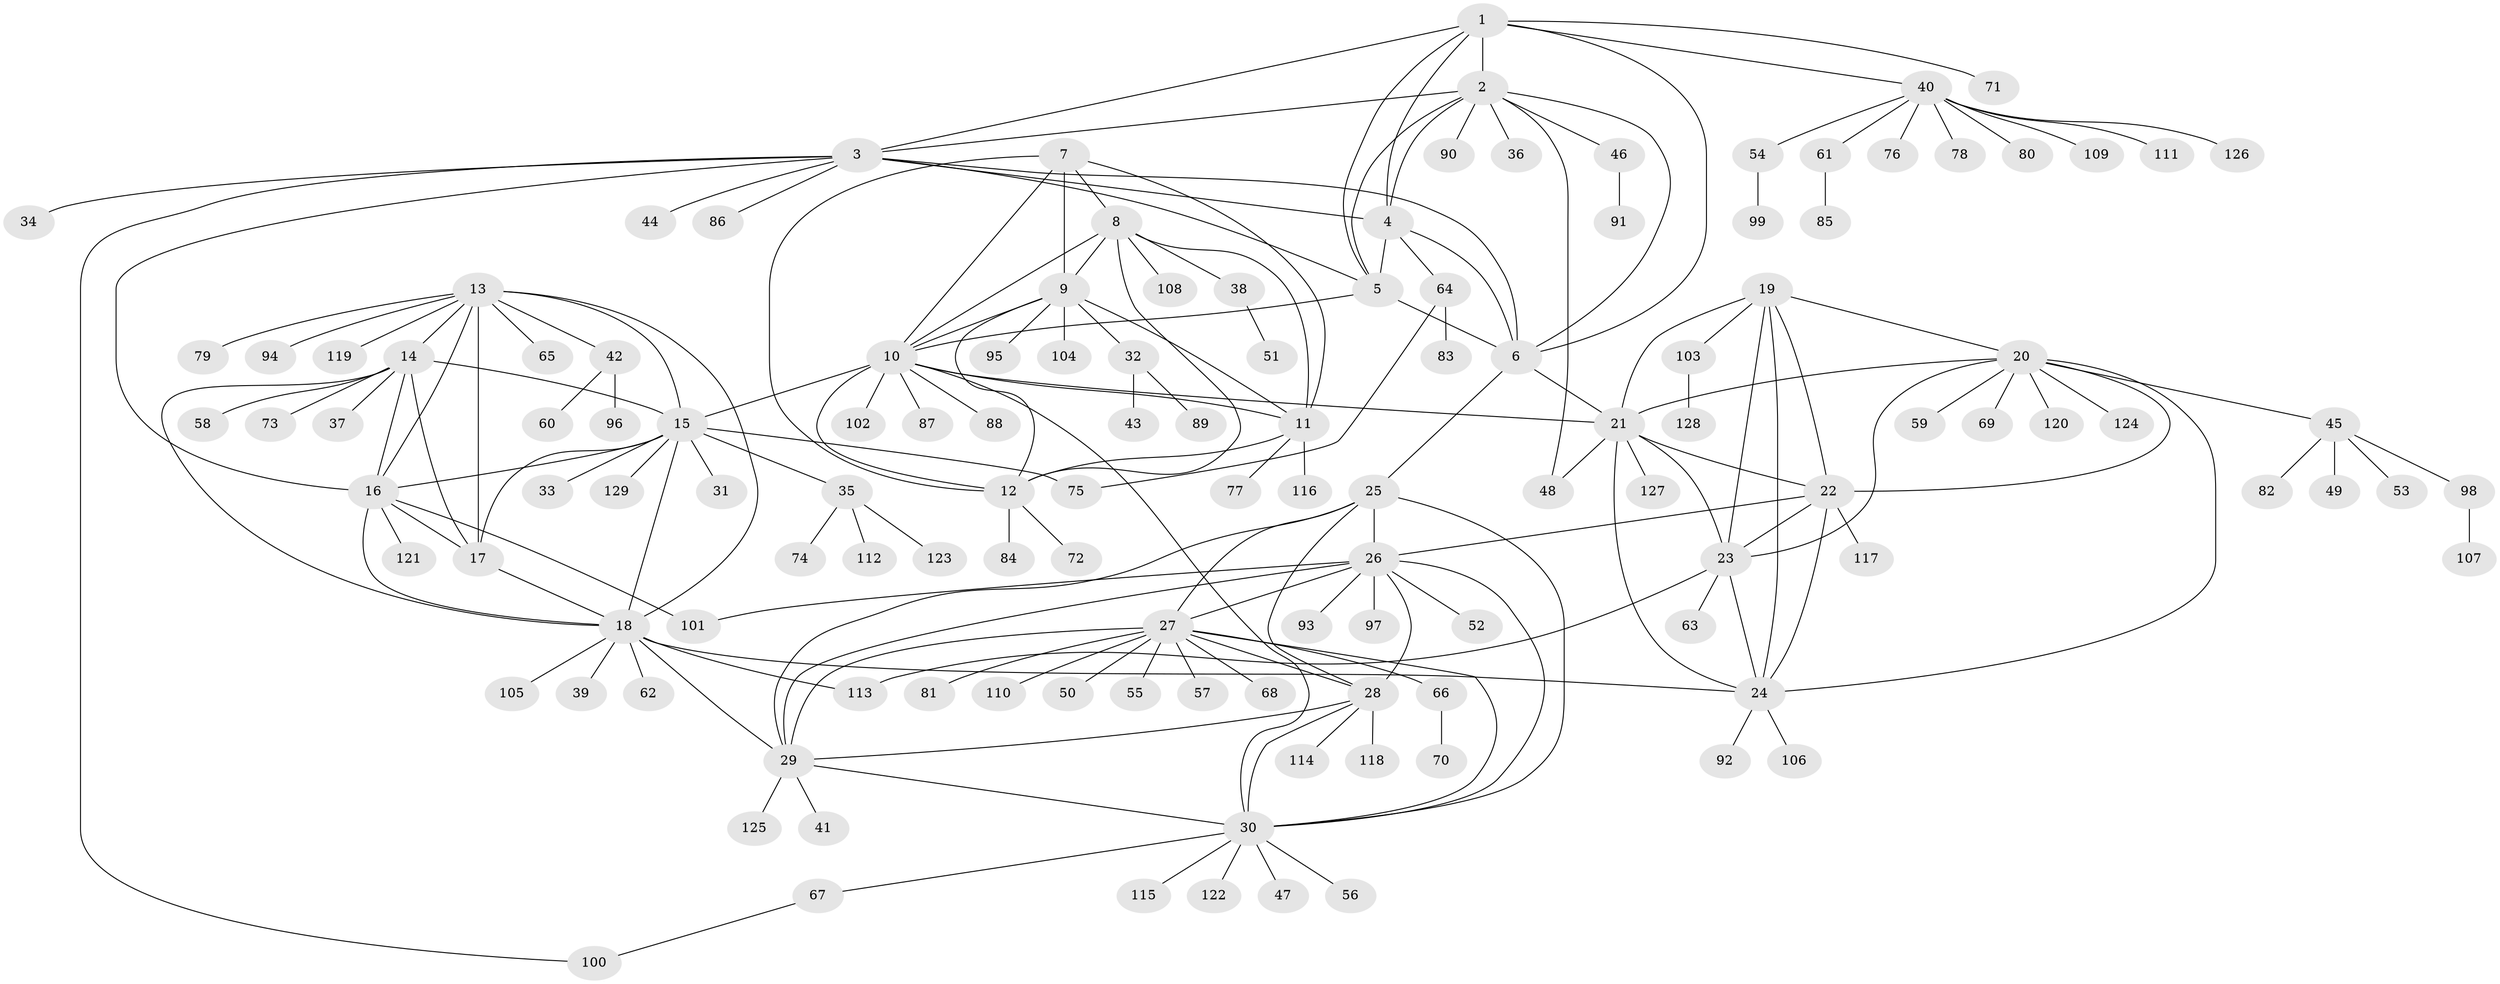 // Generated by graph-tools (version 1.1) at 2025/26/03/09/25 03:26:36]
// undirected, 129 vertices, 189 edges
graph export_dot {
graph [start="1"]
  node [color=gray90,style=filled];
  1;
  2;
  3;
  4;
  5;
  6;
  7;
  8;
  9;
  10;
  11;
  12;
  13;
  14;
  15;
  16;
  17;
  18;
  19;
  20;
  21;
  22;
  23;
  24;
  25;
  26;
  27;
  28;
  29;
  30;
  31;
  32;
  33;
  34;
  35;
  36;
  37;
  38;
  39;
  40;
  41;
  42;
  43;
  44;
  45;
  46;
  47;
  48;
  49;
  50;
  51;
  52;
  53;
  54;
  55;
  56;
  57;
  58;
  59;
  60;
  61;
  62;
  63;
  64;
  65;
  66;
  67;
  68;
  69;
  70;
  71;
  72;
  73;
  74;
  75;
  76;
  77;
  78;
  79;
  80;
  81;
  82;
  83;
  84;
  85;
  86;
  87;
  88;
  89;
  90;
  91;
  92;
  93;
  94;
  95;
  96;
  97;
  98;
  99;
  100;
  101;
  102;
  103;
  104;
  105;
  106;
  107;
  108;
  109;
  110;
  111;
  112;
  113;
  114;
  115;
  116;
  117;
  118;
  119;
  120;
  121;
  122;
  123;
  124;
  125;
  126;
  127;
  128;
  129;
  1 -- 2;
  1 -- 3;
  1 -- 4;
  1 -- 5;
  1 -- 6;
  1 -- 40;
  1 -- 71;
  2 -- 3;
  2 -- 4;
  2 -- 5;
  2 -- 6;
  2 -- 36;
  2 -- 46;
  2 -- 48;
  2 -- 90;
  3 -- 4;
  3 -- 5;
  3 -- 6;
  3 -- 16;
  3 -- 34;
  3 -- 44;
  3 -- 86;
  3 -- 100;
  4 -- 5;
  4 -- 6;
  4 -- 64;
  5 -- 6;
  5 -- 10;
  6 -- 21;
  6 -- 25;
  7 -- 8;
  7 -- 9;
  7 -- 10;
  7 -- 11;
  7 -- 12;
  8 -- 9;
  8 -- 10;
  8 -- 11;
  8 -- 12;
  8 -- 38;
  8 -- 108;
  9 -- 10;
  9 -- 11;
  9 -- 12;
  9 -- 32;
  9 -- 95;
  9 -- 104;
  10 -- 11;
  10 -- 12;
  10 -- 15;
  10 -- 21;
  10 -- 30;
  10 -- 87;
  10 -- 88;
  10 -- 102;
  11 -- 12;
  11 -- 77;
  11 -- 116;
  12 -- 72;
  12 -- 84;
  13 -- 14;
  13 -- 15;
  13 -- 16;
  13 -- 17;
  13 -- 18;
  13 -- 42;
  13 -- 65;
  13 -- 79;
  13 -- 94;
  13 -- 119;
  14 -- 15;
  14 -- 16;
  14 -- 17;
  14 -- 18;
  14 -- 37;
  14 -- 58;
  14 -- 73;
  15 -- 16;
  15 -- 17;
  15 -- 18;
  15 -- 31;
  15 -- 33;
  15 -- 35;
  15 -- 75;
  15 -- 129;
  16 -- 17;
  16 -- 18;
  16 -- 101;
  16 -- 121;
  17 -- 18;
  18 -- 24;
  18 -- 29;
  18 -- 39;
  18 -- 62;
  18 -- 105;
  18 -- 113;
  19 -- 20;
  19 -- 21;
  19 -- 22;
  19 -- 23;
  19 -- 24;
  19 -- 103;
  20 -- 21;
  20 -- 22;
  20 -- 23;
  20 -- 24;
  20 -- 45;
  20 -- 59;
  20 -- 69;
  20 -- 120;
  20 -- 124;
  21 -- 22;
  21 -- 23;
  21 -- 24;
  21 -- 48;
  21 -- 127;
  22 -- 23;
  22 -- 24;
  22 -- 26;
  22 -- 117;
  23 -- 24;
  23 -- 63;
  23 -- 113;
  24 -- 92;
  24 -- 106;
  25 -- 26;
  25 -- 27;
  25 -- 28;
  25 -- 29;
  25 -- 30;
  26 -- 27;
  26 -- 28;
  26 -- 29;
  26 -- 30;
  26 -- 52;
  26 -- 93;
  26 -- 97;
  26 -- 101;
  27 -- 28;
  27 -- 29;
  27 -- 30;
  27 -- 50;
  27 -- 55;
  27 -- 57;
  27 -- 66;
  27 -- 68;
  27 -- 81;
  27 -- 110;
  28 -- 29;
  28 -- 30;
  28 -- 114;
  28 -- 118;
  29 -- 30;
  29 -- 41;
  29 -- 125;
  30 -- 47;
  30 -- 56;
  30 -- 67;
  30 -- 115;
  30 -- 122;
  32 -- 43;
  32 -- 89;
  35 -- 74;
  35 -- 112;
  35 -- 123;
  38 -- 51;
  40 -- 54;
  40 -- 61;
  40 -- 76;
  40 -- 78;
  40 -- 80;
  40 -- 109;
  40 -- 111;
  40 -- 126;
  42 -- 60;
  42 -- 96;
  45 -- 49;
  45 -- 53;
  45 -- 82;
  45 -- 98;
  46 -- 91;
  54 -- 99;
  61 -- 85;
  64 -- 75;
  64 -- 83;
  66 -- 70;
  67 -- 100;
  98 -- 107;
  103 -- 128;
}
